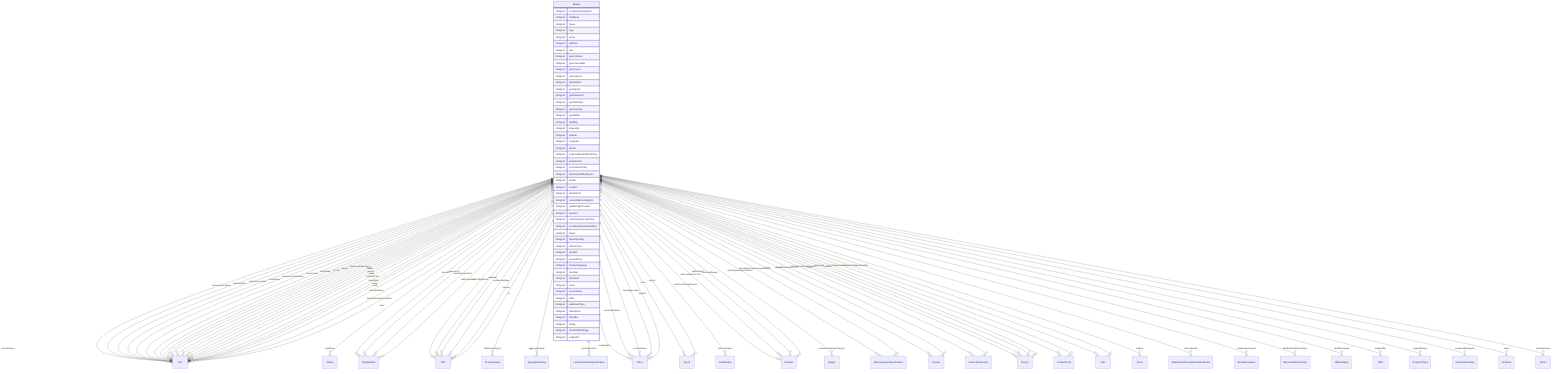 erDiagram
Bakery {
    stringList acceptsReservations  
    stringList hasMenu  
    stringList menu  
    stringList logo  
    stringList photo  
    stringList address  
    stringList geo  
    stringList geoContains  
    stringList geoCoveredBy  
    stringList geoCovers  
    stringList geoCrosses  
    stringList geoDisjoint  
    stringList geoEquals  
    stringList geoIntersects  
    stringList geoOverlaps  
    stringList geoTouches  
    stringList geoWithin  
    stringList hasMap  
    stringList keywords  
    stringList latitude  
    stringList longitude  
    stringList photos  
    stringList actionableFeedbackPolicy  
    stringList areaServed  
    stringList correctionsPolicy  
    stringList diversityStaffingReport  
    stringList funder  
    stringList location  
    stringList memberOf  
    stringList ownershipFundingInfo  
    stringList publishingPrinciples  
    stringList sponsor  
    stringList unnamedSourcesPolicy  
    stringList acceptedPaymentMethod  
    stringList brand  
    stringList diversityPolicy  
    stringList ethicsPolicy  
    stringList founder  
    stringList knowsAbout  
    stringList knowsLanguage  
    stringList member  
    stringList members  
    stringList owns  
    stringList serviceArea  
    stringList skills  
    stringList additionalType  
    stringList description  
    stringList identifier  
    stringList image  
    stringList mainEntityOfPage  
    stringList subjectOf  
}

Bakery ||--}o Text : "servesCuisine"
Bakery ||--}o Rating : "starRating"
Bakery ||--}o Organization : "branchOf"
Bakery ||--}o Text : "currenciesAccepted"
Bakery ||--}o Text : "openingHours"
Bakery ||--}o Text : "paymentAccepted"
Bakery ||--}o Text : "priceRange"
Bakery ||--}o Text : "globalLocationNumber"
Bakery ||--}o URL : "hasGS1DigitalLink"
Bakery ||--}o PropertyValue : "additionalProperty"
Bakery ||--}o AggregateRating : "aggregateRating"
Bakery ||--}o LocationFeatureSpecification : "amenityFeature"
Bakery ||--}o Text : "branchCode"
Bakery ||--}o Place : "containedIn"
Bakery ||--}o Place : "containedInPlace"
Bakery ||--}o Place : "containsPlace"
Bakery ||--}o Event : "event"
Bakery ||--}o Event : "events"
Bakery ||--}o Text : "faxNumber"
Bakery ||--}o Certification : "hasCertification"
Bakery ||--}o Boolean : "hasDriveThroughService"
Bakery ||--}o Boolean : "isAccessibleForFree"
Bakery ||--}o Text : "isicV4"
Bakery ||--}o URL : "map"
Bakery ||--}o URL : "maps"
Bakery ||--}o Integer : "maximumAttendeeCapacity"
Bakery ||--}o OpeningHoursSpecification : "openingHoursSpecification"
Bakery ||--}o Boolean : "publicAccess"
Bakery ||--}o Review : "review"
Bakery ||--}o Review : "reviews"
Bakery ||--}o Text : "slogan"
Bakery ||--}o Boolean : "smokingAllowed"
Bakery ||--}o OpeningHoursSpecification : "specialOpeningHoursSpecification"
Bakery ||--}o Text : "telephone"
Bakery ||--}o URL : "tourBookingPage"
Bakery ||--}o Text : "duns"
Bakery ||--}o Text : "leiCode"
Bakery ||--}o Text : "taxID"
Bakery ||--}o InteractionCounter : "agentInteractionStatistic"
Bakery ||--}o Person : "alumni"
Bakery ||--}o Text : "award"
Bakery ||--}o Text : "awards"
Bakery ||--}o ContactPoint : "contactPoint"
Bakery ||--}o ContactPoint : "contactPoints"
Bakery ||--}o Organization : "department"
Bakery ||--}o Date : "dissolutionDate"
Bakery ||--}o Text : "email"
Bakery ||--}o Person : "employee"
Bakery ||--}o Person : "employees"
Bakery ||--}o Person : "founders"
Bakery ||--}o Date : "foundingDate"
Bakery ||--}o Place : "foundingLocation"
Bakery ||--}o Grant : "funding"
Bakery ||--}o EducationalOccupationalCredential : "hasCredential"
Bakery ||--}o MemberProgram : "hasMemberProgram"
Bakery ||--}o MerchantReturnPolicy : "hasMerchantReturnPolicy"
Bakery ||--}o OfferCatalog : "hasOfferCatalog"
Bakery ||--}o Place : "hasPOS"
Bakery ||--}o InteractionCounter : "interactionStatistic"
Bakery ||--}o Text : "iso6523Code"
Bakery ||--}o Text : "legalName"
Bakery ||--}o Offer : "makesOffer"
Bakery ||--}o Text : "naics"
Bakery ||--}o NonprofitType : "nonprofitStatus"
Bakery ||--}o QuantitativeValue : "numberOfEmployees"
Bakery ||--}o Organization : "parentOrganization"
Bakery ||--}o Demand : "seeks"
Bakery ||--}o Organization : "subOrganization"
Bakery ||--}o Text : "vatID"
Bakery ||--}o Text : "alternateName"
Bakery ||--}o Text : "disambiguatingDescription"
Bakery ||--}o Text : "name"
Bakery ||--}o URL : "sameAs"
Bakery ||--}o Action : "potentialAction"
Bakery ||--}o URL : "url"